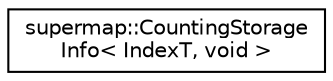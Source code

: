 digraph "Graphical Class Hierarchy"
{
 // LATEX_PDF_SIZE
  edge [fontname="Helvetica",fontsize="10",labelfontname="Helvetica",labelfontsize="10"];
  node [fontname="Helvetica",fontsize="10",shape=record];
  rankdir="LR";
  Node0 [label="supermap::CountingStorage\lInfo\< IndexT, void \>",height=0.2,width=0.4,color="black", fillcolor="white", style="filled",URL="$structsupermap_1_1CountingStorageInfo_3_01IndexT_00_01void_01_4.html",tooltip="CountingStorageItemRegister template specialization for an empty additional data case."];
}
